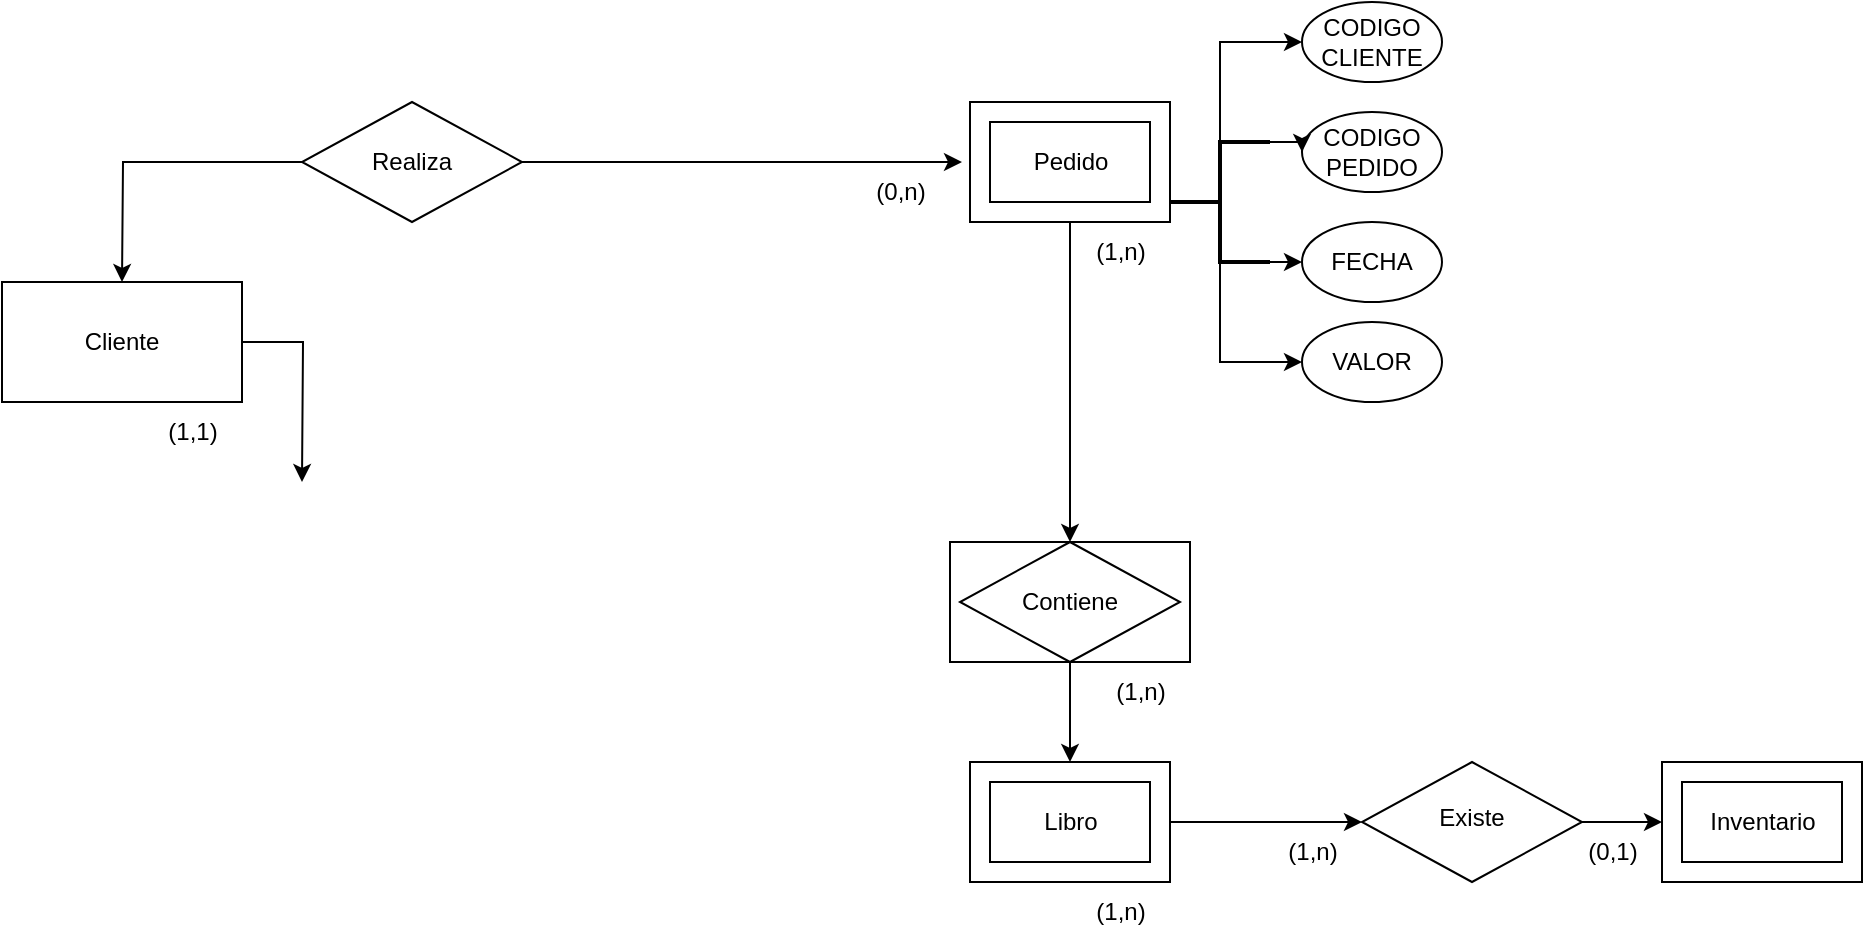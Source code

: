<mxfile version="28.0.7">
  <diagram name="Página-1" id="wKJkgjvx-LNxscjWsxbJ">
    <mxGraphModel dx="1924" dy="600" grid="1" gridSize="10" guides="1" tooltips="1" connect="1" arrows="1" fold="1" page="1" pageScale="1" pageWidth="827" pageHeight="1169" math="0" shadow="0">
      <root>
        <mxCell id="0" />
        <mxCell id="1" parent="0" />
        <mxCell id="hLjN54tpJvyU8sjbUc9N-39" style="edgeStyle=orthogonalEdgeStyle;rounded=0;orthogonalLoop=1;jettySize=auto;html=1;exitX=0.5;exitY=1;exitDx=0;exitDy=0;exitPerimeter=0;entryX=0.5;entryY=0;entryDx=0;entryDy=0;" parent="1" source="hLjN54tpJvyU8sjbUc9N-3" target="hLjN54tpJvyU8sjbUc9N-42" edge="1">
          <mxGeometry relative="1" as="geometry">
            <mxPoint x="384" y="320" as="targetPoint" />
          </mxGeometry>
        </mxCell>
        <mxCell id="hLjN54tpJvyU8sjbUc9N-3" value="" style="verticalLabelPosition=bottom;verticalAlign=top;html=1;shape=mxgraph.basic.frame;dx=10;whiteSpace=wrap;" parent="1" vertex="1">
          <mxGeometry x="334" y="190" width="100" height="60" as="geometry" />
        </mxCell>
        <mxCell id="hLjN54tpJvyU8sjbUc9N-5" value="Pedido" style="text;html=1;align=center;verticalAlign=middle;resizable=0;points=[];autosize=1;strokeColor=none;fillColor=none;" parent="1" vertex="1">
          <mxGeometry x="354" y="205" width="60" height="30" as="geometry" />
        </mxCell>
        <mxCell id="hLjN54tpJvyU8sjbUc9N-16" value="CODIGO&lt;div&gt;CLIENTE&lt;/div&gt;" style="ellipse;whiteSpace=wrap;html=1;" parent="1" vertex="1">
          <mxGeometry x="500" y="140" width="70" height="40" as="geometry" />
        </mxCell>
        <mxCell id="hLjN54tpJvyU8sjbUc9N-41" value="" style="rounded=0;whiteSpace=wrap;html=1;" parent="1" vertex="1">
          <mxGeometry x="324" y="410" width="120" height="60" as="geometry" />
        </mxCell>
        <mxCell id="hLjN54tpJvyU8sjbUc9N-42" value="Contiene" style="rhombus;whiteSpace=wrap;html=1;" parent="1" vertex="1">
          <mxGeometry x="329" y="410" width="110" height="60" as="geometry" />
        </mxCell>
        <mxCell id="hLjN54tpJvyU8sjbUc9N-45" style="edgeStyle=orthogonalEdgeStyle;rounded=0;orthogonalLoop=1;jettySize=auto;html=1;" parent="1" source="hLjN54tpJvyU8sjbUc9N-44" edge="1">
          <mxGeometry relative="1" as="geometry">
            <mxPoint x="330" y="220" as="targetPoint" />
          </mxGeometry>
        </mxCell>
        <mxCell id="hLjN54tpJvyU8sjbUc9N-57" style="edgeStyle=orthogonalEdgeStyle;rounded=0;orthogonalLoop=1;jettySize=auto;html=1;exitX=0;exitY=0.5;exitDx=0;exitDy=0;" parent="1" source="hLjN54tpJvyU8sjbUc9N-44" edge="1">
          <mxGeometry relative="1" as="geometry">
            <mxPoint x="-90" y="280" as="targetPoint" />
          </mxGeometry>
        </mxCell>
        <mxCell id="hLjN54tpJvyU8sjbUc9N-44" value="Realiza" style="rhombus;whiteSpace=wrap;html=1;" parent="1" vertex="1">
          <mxGeometry y="190" width="110" height="60" as="geometry" />
        </mxCell>
        <mxCell id="hLjN54tpJvyU8sjbUc9N-52" value="(1,n)" style="text;html=1;align=center;verticalAlign=middle;resizable=0;points=[];autosize=1;strokeColor=none;fillColor=none;" parent="1" vertex="1">
          <mxGeometry x="384" y="250" width="50" height="30" as="geometry" />
        </mxCell>
        <mxCell id="hLjN54tpJvyU8sjbUc9N-55" value="(0,n)" style="text;html=1;align=center;verticalAlign=middle;resizable=0;points=[];autosize=1;strokeColor=none;fillColor=none;" parent="1" vertex="1">
          <mxGeometry x="274" y="220" width="50" height="30" as="geometry" />
        </mxCell>
        <mxCell id="hLjN54tpJvyU8sjbUc9N-66" style="edgeStyle=orthogonalEdgeStyle;rounded=0;orthogonalLoop=1;jettySize=auto;html=1;exitX=1;exitY=0.5;exitDx=0;exitDy=0;" parent="1" source="hLjN54tpJvyU8sjbUc9N-58" edge="1">
          <mxGeometry relative="1" as="geometry">
            <mxPoint y="380" as="targetPoint" />
          </mxGeometry>
        </mxCell>
        <mxCell id="hLjN54tpJvyU8sjbUc9N-58" value="Cliente" style="rounded=0;whiteSpace=wrap;html=1;" parent="1" vertex="1">
          <mxGeometry x="-150" y="280" width="120" height="60" as="geometry" />
        </mxCell>
        <mxCell id="hLjN54tpJvyU8sjbUc9N-59" value="(1,1)" style="text;html=1;align=center;verticalAlign=middle;resizable=0;points=[];autosize=1;strokeColor=none;fillColor=none;" parent="1" vertex="1">
          <mxGeometry x="-80" y="340" width="50" height="30" as="geometry" />
        </mxCell>
        <mxCell id="hLjN54tpJvyU8sjbUc9N-61" value="CODIGO&lt;div&gt;PEDIDO&lt;/div&gt;" style="ellipse;whiteSpace=wrap;html=1;" parent="1" vertex="1">
          <mxGeometry x="500" y="195" width="70" height="40" as="geometry" />
        </mxCell>
        <mxCell id="hLjN54tpJvyU8sjbUc9N-62" value="VALOR" style="ellipse;whiteSpace=wrap;html=1;" parent="1" vertex="1">
          <mxGeometry x="500" y="300" width="70" height="40" as="geometry" />
        </mxCell>
        <mxCell id="hLjN54tpJvyU8sjbUc9N-63" value="FECHA" style="ellipse;whiteSpace=wrap;html=1;" parent="1" vertex="1">
          <mxGeometry x="500" y="250" width="70" height="40" as="geometry" />
        </mxCell>
        <mxCell id="hLjN54tpJvyU8sjbUc9N-75" style="edgeStyle=orthogonalEdgeStyle;rounded=0;orthogonalLoop=1;jettySize=auto;html=1;exitX=1;exitY=1;exitDx=0;exitDy=0;exitPerimeter=0;entryX=0;entryY=0.5;entryDx=0;entryDy=0;" parent="1" source="hLjN54tpJvyU8sjbUc9N-71" target="hLjN54tpJvyU8sjbUc9N-63" edge="1">
          <mxGeometry relative="1" as="geometry" />
        </mxCell>
        <mxCell id="hLjN54tpJvyU8sjbUc9N-76" style="edgeStyle=orthogonalEdgeStyle;rounded=0;orthogonalLoop=1;jettySize=auto;html=1;exitX=1;exitY=0;exitDx=0;exitDy=0;exitPerimeter=0;entryX=0;entryY=0.5;entryDx=0;entryDy=0;" parent="1" source="hLjN54tpJvyU8sjbUc9N-71" target="hLjN54tpJvyU8sjbUc9N-61" edge="1">
          <mxGeometry relative="1" as="geometry" />
        </mxCell>
        <mxCell id="hLjN54tpJvyU8sjbUc9N-77" style="edgeStyle=orthogonalEdgeStyle;rounded=0;orthogonalLoop=1;jettySize=auto;html=1;exitX=0.5;exitY=0;exitDx=0;exitDy=0;exitPerimeter=0;entryX=0;entryY=0.5;entryDx=0;entryDy=0;" parent="1" source="hLjN54tpJvyU8sjbUc9N-71" target="hLjN54tpJvyU8sjbUc9N-16" edge="1">
          <mxGeometry relative="1" as="geometry">
            <mxPoint x="459.158" y="160" as="targetPoint" />
          </mxGeometry>
        </mxCell>
        <mxCell id="hLjN54tpJvyU8sjbUc9N-78" style="edgeStyle=orthogonalEdgeStyle;rounded=0;orthogonalLoop=1;jettySize=auto;html=1;exitX=0.5;exitY=1;exitDx=0;exitDy=0;exitPerimeter=0;entryX=0;entryY=0.5;entryDx=0;entryDy=0;" parent="1" source="hLjN54tpJvyU8sjbUc9N-71" target="hLjN54tpJvyU8sjbUc9N-62" edge="1">
          <mxGeometry relative="1" as="geometry">
            <mxPoint x="459.158" y="330" as="targetPoint" />
          </mxGeometry>
        </mxCell>
        <mxCell id="hLjN54tpJvyU8sjbUc9N-71" value="" style="strokeWidth=2;html=1;shape=mxgraph.flowchart.annotation_2;align=left;labelPosition=right;pointerEvents=1;" parent="1" vertex="1">
          <mxGeometry x="434" y="210" width="50" height="60" as="geometry" />
        </mxCell>
        <mxCell id="hLjN54tpJvyU8sjbUc9N-79" value="(1,n)" style="text;html=1;align=center;verticalAlign=middle;resizable=0;points=[];autosize=1;strokeColor=none;fillColor=none;" parent="1" vertex="1">
          <mxGeometry x="394" y="470" width="50" height="30" as="geometry" />
        </mxCell>
        <mxCell id="hLjN54tpJvyU8sjbUc9N-85" value="" style="edgeStyle=orthogonalEdgeStyle;rounded=0;orthogonalLoop=1;jettySize=auto;html=1;" parent="1" source="hLjN54tpJvyU8sjbUc9N-80" target="hLjN54tpJvyU8sjbUc9N-84" edge="1">
          <mxGeometry relative="1" as="geometry" />
        </mxCell>
        <mxCell id="hLjN54tpJvyU8sjbUc9N-80" value="" style="verticalLabelPosition=bottom;verticalAlign=top;html=1;shape=mxgraph.basic.frame;dx=10;whiteSpace=wrap;" parent="1" vertex="1">
          <mxGeometry x="334" y="520" width="100" height="60" as="geometry" />
        </mxCell>
        <mxCell id="hLjN54tpJvyU8sjbUc9N-81" value="Libro" style="text;html=1;align=center;verticalAlign=middle;resizable=0;points=[];autosize=1;strokeColor=none;fillColor=none;" parent="1" vertex="1">
          <mxGeometry x="359" y="535" width="50" height="30" as="geometry" />
        </mxCell>
        <mxCell id="hLjN54tpJvyU8sjbUc9N-82" style="edgeStyle=orthogonalEdgeStyle;rounded=0;orthogonalLoop=1;jettySize=auto;html=1;exitX=0.5;exitY=1;exitDx=0;exitDy=0;entryX=0.5;entryY=0;entryDx=0;entryDy=0;entryPerimeter=0;" parent="1" source="hLjN54tpJvyU8sjbUc9N-42" target="hLjN54tpJvyU8sjbUc9N-80" edge="1">
          <mxGeometry relative="1" as="geometry" />
        </mxCell>
        <mxCell id="hLjN54tpJvyU8sjbUc9N-83" value="(1,n)" style="text;html=1;align=center;verticalAlign=middle;resizable=0;points=[];autosize=1;strokeColor=none;fillColor=none;" parent="1" vertex="1">
          <mxGeometry x="384" y="580" width="50" height="30" as="geometry" />
        </mxCell>
        <mxCell id="nqYZnZJpOVF91P2B-A_t-1" style="edgeStyle=orthogonalEdgeStyle;rounded=0;orthogonalLoop=1;jettySize=auto;html=1;exitX=1;exitY=0.5;exitDx=0;exitDy=0;" edge="1" parent="1" source="hLjN54tpJvyU8sjbUc9N-84">
          <mxGeometry relative="1" as="geometry">
            <mxPoint x="680" y="550" as="targetPoint" />
          </mxGeometry>
        </mxCell>
        <mxCell id="hLjN54tpJvyU8sjbUc9N-84" value="&lt;div&gt;&lt;br&gt;&lt;/div&gt;&lt;div&gt;Existe&lt;/div&gt;" style="rhombus;whiteSpace=wrap;html=1;verticalAlign=top;" parent="1" vertex="1">
          <mxGeometry x="530" y="520" width="110" height="60" as="geometry" />
        </mxCell>
        <mxCell id="hLjN54tpJvyU8sjbUc9N-86" value="(1,n)" style="text;html=1;align=center;verticalAlign=middle;resizable=0;points=[];autosize=1;strokeColor=none;fillColor=none;" parent="1" vertex="1">
          <mxGeometry x="480" y="550" width="50" height="30" as="geometry" />
        </mxCell>
        <mxCell id="nqYZnZJpOVF91P2B-A_t-2" value="" style="verticalLabelPosition=bottom;verticalAlign=top;html=1;shape=mxgraph.basic.frame;dx=10;whiteSpace=wrap;" vertex="1" parent="1">
          <mxGeometry x="680" y="520" width="100" height="60" as="geometry" />
        </mxCell>
        <mxCell id="nqYZnZJpOVF91P2B-A_t-5" value="Inventario" style="text;html=1;align=center;verticalAlign=middle;resizable=0;points=[];autosize=1;strokeColor=none;fillColor=none;" vertex="1" parent="1">
          <mxGeometry x="690" y="535" width="80" height="30" as="geometry" />
        </mxCell>
        <mxCell id="nqYZnZJpOVF91P2B-A_t-6" value="(0,1&lt;span style=&quot;background-color: transparent; color: light-dark(rgb(0, 0, 0), rgb(255, 255, 255));&quot;&gt;)&lt;/span&gt;" style="text;html=1;align=center;verticalAlign=middle;resizable=0;points=[];autosize=1;strokeColor=none;fillColor=none;" vertex="1" parent="1">
          <mxGeometry x="630" y="550" width="50" height="30" as="geometry" />
        </mxCell>
      </root>
    </mxGraphModel>
  </diagram>
</mxfile>
